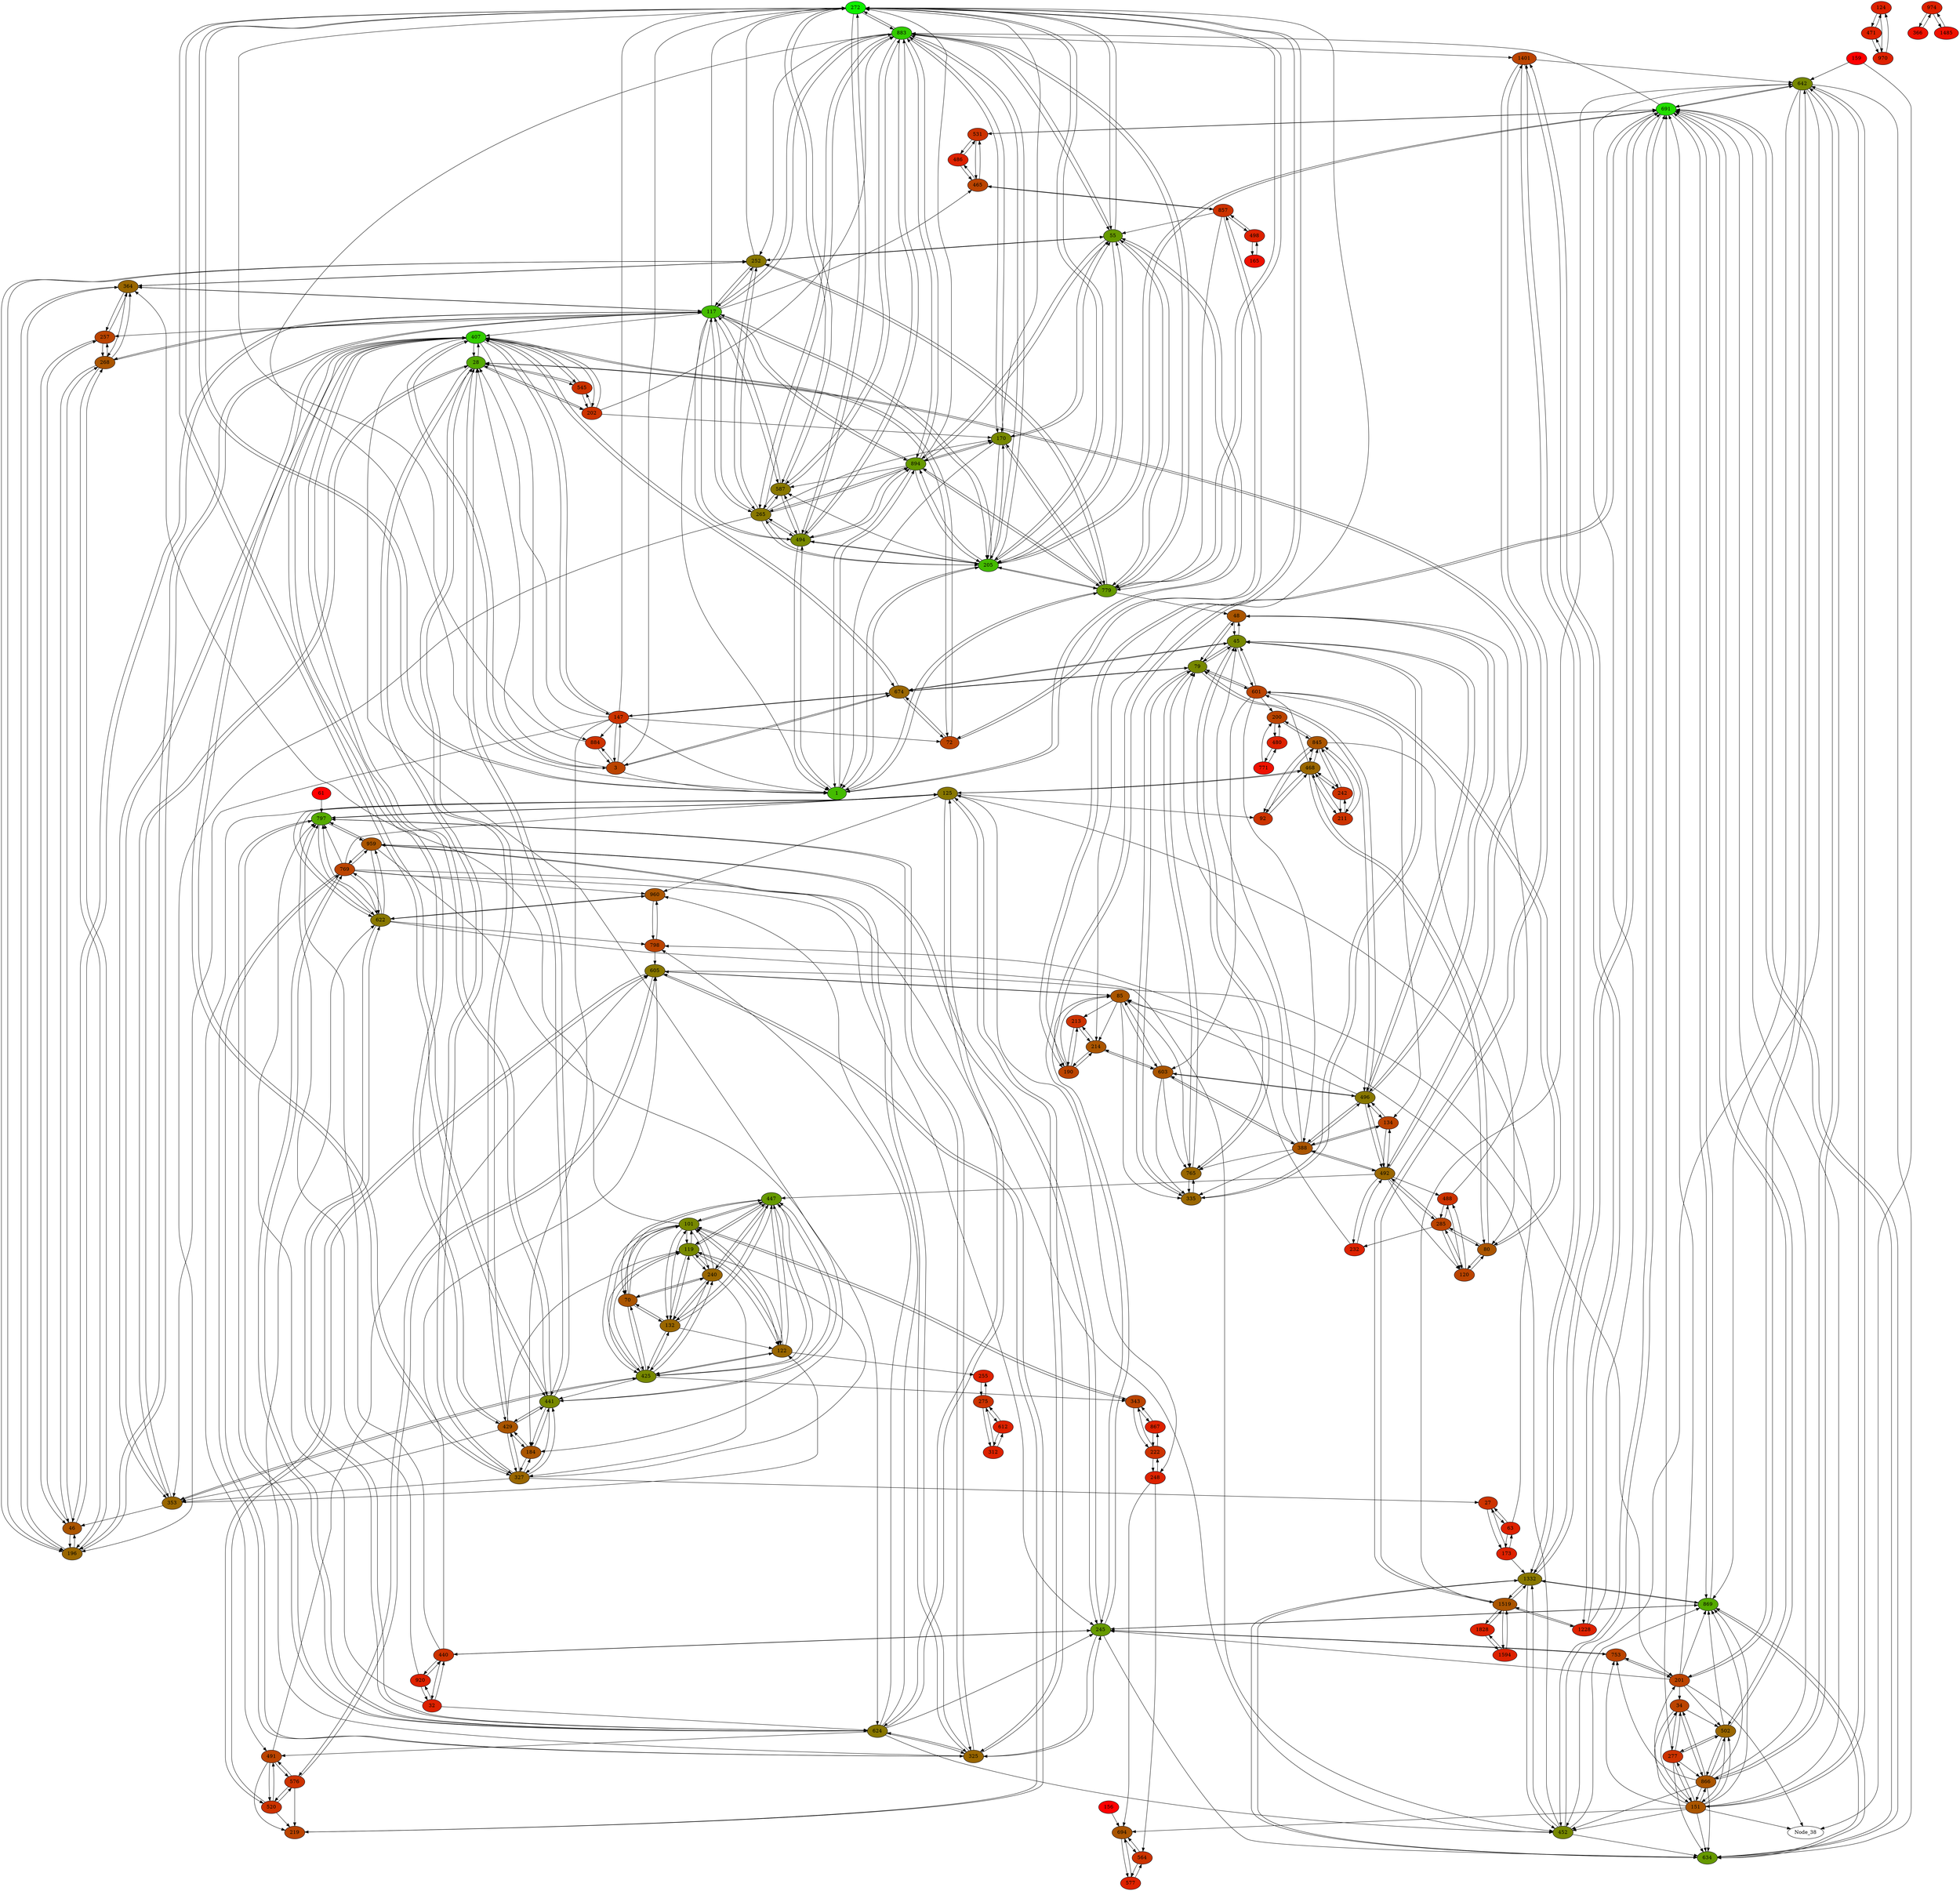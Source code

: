 digraph Friendship {


Node_272 [label="272", style="filled", fillcolor="#0FF00"];
Node_691 [label="691", style="filled", fillcolor="#22DD00"];
Node_407 [label="407", style="filled", fillcolor="#33CC00"];
Node_883 [label="883", style="filled", fillcolor="#33CC00"];
Node_1 [label="1", style="filled", fillcolor="#44BB00"];
Node_117 [label="117", style="filled", fillcolor="#44BB00"];
Node_205 [label="205", style="filled", fillcolor="#44BB00"];
Node_28 [label="28", style="filled", fillcolor="#55AA00"];
Node_797 [label="797", style="filled", fillcolor="#55AA00"];
Node_869 [label="869", style="filled", fillcolor="#55AA00"];
Node_55 [label="55", style="filled", fillcolor="#669900"];
Node_245 [label="245", style="filled", fillcolor="#669900"];
Node_447 [label="447", style="filled", fillcolor="#669900"];
Node_634 [label="634", style="filled", fillcolor="#669900"];
Node_779 [label="779", style="filled", fillcolor="#669900"];
Node_894 [label="894", style="filled", fillcolor="#669900"];
Node_45 [label="45", style="filled", fillcolor="#778800"];
Node_79 [label="79", style="filled", fillcolor="#778800"];
Node_101 [label="101", style="filled", fillcolor="#778800"];
Node_119 [label="119", style="filled", fillcolor="#778800"];
Node_170 [label="170", style="filled", fillcolor="#778800"];
Node_425 [label="425", style="filled", fillcolor="#778800"];
Node_441 [label="441", style="filled", fillcolor="#778800"];
Node_452 [label="452", style="filled", fillcolor="#778800"];
Node_494 [label="494", style="filled", fillcolor="#778800"];
Node_642 [label="642", style="filled", fillcolor="#778800"];
Node_125 [label="125", style="filled", fillcolor="#887700"];
Node_252 [label="252", style="filled", fillcolor="#887700"];
Node_265 [label="265", style="filled", fillcolor="#887700"];
Node_496 [label="496", style="filled", fillcolor="#887700"];
Node_587 [label="587", style="filled", fillcolor="#887700"];
Node_605 [label="605", style="filled", fillcolor="#887700"];
Node_622 [label="622", style="filled", fillcolor="#887700"];
Node_624 [label="624", style="filled", fillcolor="#887700"];
Node_1332 [label="1332", style="filled", fillcolor="#887700"];
Node_122 [label="122", style="filled", fillcolor="#996600"];
Node_132 [label="132", style="filled", fillcolor="#996600"];
Node_196 [label="196", style="filled", fillcolor="#996600"];
Node_240 [label="240", style="filled", fillcolor="#996600"];
Node_325 [label="325", style="filled", fillcolor="#996600"];
Node_327 [label="327", style="filled", fillcolor="#996600"];
Node_335 [label="335", style="filled", fillcolor="#996600"];
Node_353 [label="353", style="filled", fillcolor="#996600"];
Node_364 [label="364", style="filled", fillcolor="#996600"];
Node_468 [label="468", style="filled", fillcolor="#996600"];
Node_492 [label="492", style="filled", fillcolor="#996600"];
Node_502 [label="502", style="filled", fillcolor="#996600"];
Node_674 [label="674", style="filled", fillcolor="#996600"];
Node_765 [label="765", style="filled", fillcolor="#996600"];
Node_46 [label="46", style="filled", fillcolor="#AA5500"];
Node_48 [label="48", style="filled", fillcolor="#AA5500"];
Node_70 [label="70", style="filled", fillcolor="#AA5500"];
Node_80 [label="80", style="filled", fillcolor="#AA5500"];
Node_85 [label="85", style="filled", fillcolor="#AA5500"];
Node_151 [label="151", style="filled", fillcolor="#AA5500"];
Node_184 [label="184", style="filled", fillcolor="#AA5500"];
Node_214 [label="214", style="filled", fillcolor="#AA5500"];
Node_268 [label="268", style="filled", fillcolor="#AA5500"];
Node_388 [label="388", style="filled", fillcolor="#AA5500"];
Node_429 [label="429", style="filled", fillcolor="#AA5500"];
Node_603 [label="603", style="filled", fillcolor="#AA5500"];
Node_694 [label="694", style="filled", fillcolor="#AA5500"];
Node_845 [label="845", style="filled", fillcolor="#AA5500"];
Node_866 [label="866", style="filled", fillcolor="#AA5500"];
Node_959 [label="959", style="filled", fillcolor="#AA5500"];
Node_960 [label="960", style="filled", fillcolor="#AA5500"];
Node_1519 [label="1519", style="filled", fillcolor="#AA5500"];
Node_3 [label="3", style="filled", fillcolor="#BB4400"];
Node_34 [label="34", style="filled", fillcolor="#BB4400"];
Node_72 [label="72", style="filled", fillcolor="#BB4400"];
Node_120 [label="120", style="filled", fillcolor="#BB4400"];
Node_134 [label="134", style="filled", fillcolor="#BB4400"];
Node_190 [label="190", style="filled", fillcolor="#BB4400"];
Node_200 [label="200", style="filled", fillcolor="#BB4400"];
Node_201 [label="201", style="filled", fillcolor="#BB4400"];
Node_219 [label="219", style="filled", fillcolor="#BB4400"];
Node_257 [label="257", style="filled", fillcolor="#BB4400"];
Node_285 [label="285", style="filled", fillcolor="#BB4400"];
Node_343 [label="343", style="filled", fillcolor="#BB4400"];
Node_465 [label="465", style="filled", fillcolor="#BB4400"];
Node_491 [label="491", style="filled", fillcolor="#BB4400"];
Node_601 [label="601", style="filled", fillcolor="#BB4400"];
Node_753 [label="753", style="filled", fillcolor="#BB4400"];
Node_769 [label="769", style="filled", fillcolor="#BB4400"];
Node_798 [label="798", style="filled", fillcolor="#BB4400"];
Node_1401 [label="1401", style="filled", fillcolor="#BB4400"];
Node_27 [label="27", style="filled", fillcolor="#CC3300"];
Node_92 [label="92", style="filled", fillcolor="#CC3300"];
Node_147 [label="147", style="filled", fillcolor="#CC3300"];
Node_202 [label="202", style="filled", fillcolor="#CC3300"];
Node_211 [label="211", style="filled", fillcolor="#CC3300"];
Node_213 [label="213", style="filled", fillcolor="#CC3300"];
Node_222 [label="222", style="filled", fillcolor="#CC3300"];
Node_242 [label="242", style="filled", fillcolor="#CC3300"];
Node_275 [label="275", style="filled", fillcolor="#CC3300"];
Node_277 [label="277", style="filled", fillcolor="#CC3300"];
Node_440 [label="440", style="filled", fillcolor="#CC3300"];
Node_488 [label="488", style="filled", fillcolor="#CC3300"];
Node_520 [label="520", style="filled", fillcolor="#CC3300"];
Node_531 [label="531", style="filled", fillcolor="#CC3300"];
Node_545 [label="545", style="filled", fillcolor="#CC3300"];
Node_564 [label="564", style="filled", fillcolor="#CC3300"];
Node_576 [label="576", style="filled", fillcolor="#CC3300"];
Node_857 [label="857", style="filled", fillcolor="#CC3300"];
Node_884 [label="884", style="filled", fillcolor="#CC3300"];
Node_32 [label="32", style="filled", fillcolor="#DD2200"];
Node_63 [label="63", style="filled", fillcolor="#DD2200"];
Node_124 [label="124", style="filled", fillcolor="#DD2200"];
Node_173 [label="173", style="filled", fillcolor="#DD2200"];
Node_232 [label="232", style="filled", fillcolor="#DD2200"];
Node_248 [label="248", style="filled", fillcolor="#DD2200"];
Node_255 [label="255", style="filled", fillcolor="#DD2200"];
Node_312 [label="312", style="filled", fillcolor="#DD2200"];
Node_471 [label="471", style="filled", fillcolor="#DD2200"];
Node_480 [label="480", style="filled", fillcolor="#DD2200"];
Node_486 [label="486", style="filled", fillcolor="#DD2200"];
Node_498 [label="498", style="filled", fillcolor="#DD2200"];
Node_577 [label="577", style="filled", fillcolor="#DD2200"];
Node_612 [label="612", style="filled", fillcolor="#DD2200"];
Node_867 [label="867", style="filled", fillcolor="#DD2200"];
Node_920 [label="920", style="filled", fillcolor="#DD2200"];
Node_970 [label="970", style="filled", fillcolor="#DD2200"];
Node_974 [label="974", style="filled", fillcolor="#DD2200"];
Node_1228 [label="1228", style="filled", fillcolor="#DD2200"];
Node_1594 [label="1594", style="filled", fillcolor="#DD2200"];
Node_1828 [label="1828", style="filled", fillcolor="#DD2200"];
Node_165 [label="165", style="filled", fillcolor="#EE1100"];
Node_366 [label="366", style="filled", fillcolor="#EE1100"];
Node_771 [label="771", style="filled", fillcolor="#EE1100"];
Node_1485 [label="1485", style="filled", fillcolor="#EE1100"];
Node_61 [label="61", style="filled", fillcolor="#FF000"];
Node_156 [label="156", style="filled", fillcolor="#FF000"];
Node_159 [label="159", style="filled", fillcolor="#FF000"];

Node_1 -> Node_55;
Node_1 -> Node_205;
Node_1 -> Node_272;
Node_1 -> Node_494;
Node_1 -> Node_779;
Node_1 -> Node_894;
Node_3 -> Node_1;
Node_3 -> Node_28;
Node_3 -> Node_147;
Node_3 -> Node_272;
Node_3 -> Node_407;
Node_3 -> Node_674;
Node_3 -> Node_884;
Node_27 -> Node_63;
Node_27 -> Node_173;
Node_28 -> Node_202;
Node_28 -> Node_327;
Node_28 -> Node_353;
Node_28 -> Node_407;
Node_28 -> Node_429;
Node_28 -> Node_441;
Node_28 -> Node_492;
Node_28 -> Node_545;
Node_32 -> Node_440;
Node_32 -> Node_624;
Node_32 -> Node_797;
Node_32 -> Node_920;
Node_34 -> Node_151;
Node_34 -> Node_277;
Node_34 -> Node_502;
Node_34 -> Node_866;
Node_45 -> Node_48;
Node_45 -> Node_79;
Node_45 -> Node_335;
Node_45 -> Node_496;
Node_45 -> Node_601;
Node_45 -> Node_674;
Node_45 -> Node_765;
Node_46 -> Node_117;
Node_46 -> Node_196;
Node_46 -> Node_257;
Node_46 -> Node_268;
Node_48 -> Node_45;
Node_48 -> Node_79;
Node_48 -> Node_496;
Node_55 -> Node_1;
Node_55 -> Node_170;
Node_55 -> Node_205;
Node_55 -> Node_252;
Node_55 -> Node_272;
Node_55 -> Node_779;
Node_55 -> Node_883;
Node_55 -> Node_894;
Node_61 -> Node_797;
Node_63 -> Node_27;
Node_63 -> Node_125;
Node_63 -> Node_173;
Node_70 -> Node_101;
Node_70 -> Node_132;
Node_70 -> Node_240;
Node_70 -> Node_425;
Node_70 -> Node_447;
Node_72 -> Node_407;
Node_72 -> Node_674;
Node_72 -> Node_857;
Node_79 -> Node_45;
Node_79 -> Node_48;
Node_79 -> Node_335;
Node_79 -> Node_496;
Node_79 -> Node_601;
Node_79 -> Node_674;
Node_79 -> Node_765;
Node_80 -> Node_120;
Node_80 -> Node_285;
Node_80 -> Node_468;
Node_80 -> Node_601;
Node_85 -> Node_190;
Node_85 -> Node_213;
Node_85 -> Node_214;
Node_85 -> Node_335;
Node_85 -> Node_603;
Node_85 -> Node_605;
Node_85 -> Node_765;
Node_92 -> Node_468;
Node_92 -> Node_845;
Node_101 -> Node_70;
Node_101 -> Node_119;
Node_101 -> Node_122;
Node_101 -> Node_132;
Node_101 -> Node_240;
Node_101 -> Node_343;
Node_101 -> Node_364;
Node_101 -> Node_425;
Node_101 -> Node_447;
Node_117 -> Node_1;
Node_117 -> Node_46;
Node_117 -> Node_196;
Node_117 -> Node_205;
Node_117 -> Node_252;
Node_117 -> Node_257;
Node_117 -> Node_265;
Node_117 -> Node_268;
Node_117 -> Node_272;
Node_117 -> Node_364;
Node_117 -> Node_407;
Node_117 -> Node_465;
Node_117 -> Node_494;
Node_117 -> Node_587;
Node_117 -> Node_883;
Node_117 -> Node_894;
Node_119 -> Node_101;
Node_119 -> Node_122;
Node_119 -> Node_132;
Node_119 -> Node_240;
Node_119 -> Node_425;
Node_119 -> Node_447;
Node_120 -> Node_80;
Node_120 -> Node_285;
Node_120 -> Node_488;
Node_122 -> Node_101;
Node_122 -> Node_119;
Node_122 -> Node_255;
Node_122 -> Node_425;
Node_122 -> Node_447;
Node_124 -> Node_471;
Node_124 -> Node_970;
Node_125 -> Node_92;
Node_125 -> Node_248;
Node_125 -> Node_325;
Node_125 -> Node_468;
Node_125 -> Node_491;
Node_125 -> Node_622;
Node_125 -> Node_624;
Node_125 -> Node_797;
Node_125 -> Node_960;
Node_132 -> Node_70;
Node_132 -> Node_101;
Node_132 -> Node_119;
Node_132 -> Node_122;
Node_132 -> Node_240;
Node_132 -> Node_425;
Node_132 -> Node_447;
Node_134 -> Node_388;
Node_134 -> Node_492;
Node_134 -> Node_496;
Node_147 -> Node_1;
Node_147 -> Node_3;
Node_147 -> Node_28;
Node_147 -> Node_72;
Node_147 -> Node_184;
Node_147 -> Node_272;
Node_147 -> Node_353;
Node_147 -> Node_407;
Node_147 -> Node_674;
Node_147 -> Node_884;
Node_151 -> Node_34;
Node_151 -> Node_38;
Node_151 -> Node_201;
Node_151 -> Node_277;
Node_151 -> Node_452;
Node_151 -> Node_502;
Node_151 -> Node_634;
Node_151 -> Node_642;
Node_151 -> Node_691;
Node_151 -> Node_694;
Node_151 -> Node_753;
Node_151 -> Node_866;
Node_151 -> Node_869;
Node_156 -> Node_694;
Node_159 -> Node_38;
Node_159 -> Node_642;
Node_165 -> Node_498;
Node_170 -> Node_1;
Node_170 -> Node_55;
Node_170 -> Node_205;
Node_170 -> Node_779;
Node_170 -> Node_883;
Node_170 -> Node_894;
Node_173 -> Node_27;
Node_173 -> Node_63;
Node_173 -> Node_1332;
Node_184 -> Node_327;
Node_184 -> Node_429;
Node_184 -> Node_441;
Node_190 -> Node_85;
Node_190 -> Node_213;
Node_190 -> Node_214;
Node_190 -> Node_272;
Node_196 -> Node_46;
Node_196 -> Node_117;
Node_196 -> Node_252;
Node_196 -> Node_268;
Node_196 -> Node_364;
Node_200 -> Node_480;
Node_200 -> Node_845;
Node_201 -> Node_34;
Node_201 -> Node_38;
Node_201 -> Node_245;
Node_201 -> Node_502;
Node_201 -> Node_642;
Node_201 -> Node_691;
Node_201 -> Node_753;
Node_201 -> Node_869;
Node_202 -> Node_28;
Node_202 -> Node_170;
Node_202 -> Node_407;
Node_202 -> Node_545;
Node_202 -> Node_883;
Node_205 -> Node_1;
Node_205 -> Node_55;
Node_205 -> Node_117;
Node_205 -> Node_170;
Node_205 -> Node_265;
Node_205 -> Node_272;
Node_205 -> Node_494;
Node_205 -> Node_587;
Node_205 -> Node_691;
Node_205 -> Node_779;
Node_205 -> Node_883;
Node_205 -> Node_894;
Node_211 -> Node_242;
Node_211 -> Node_468;
Node_211 -> Node_845;
Node_213 -> Node_190;
Node_213 -> Node_214;
Node_214 -> Node_190;
Node_214 -> Node_213;
Node_214 -> Node_603;
Node_219 -> Node_605;
Node_222 -> Node_248;
Node_222 -> Node_343;
Node_222 -> Node_867;
Node_232 -> Node_492;
Node_232 -> Node_798;
Node_240 -> Node_70;
Node_240 -> Node_101;
Node_240 -> Node_119;
Node_240 -> Node_132;
Node_240 -> Node_327;
Node_240 -> Node_425;
Node_240 -> Node_447;
Node_242 -> Node_211;
Node_242 -> Node_468;
Node_242 -> Node_845;
Node_245 -> Node_325;
Node_245 -> Node_440;
Node_245 -> Node_634;
Node_245 -> Node_691;
Node_245 -> Node_753;
Node_245 -> Node_869;
Node_245 -> Node_959;
Node_248 -> Node_222;
Node_248 -> Node_564;
Node_248 -> Node_694;
Node_252 -> Node_55;
Node_252 -> Node_117;
Node_252 -> Node_196;
Node_252 -> Node_265;
Node_252 -> Node_272;
Node_252 -> Node_364;
Node_252 -> Node_779;
Node_255 -> Node_275;
Node_257 -> Node_46;
Node_257 -> Node_268;
Node_257 -> Node_364;
Node_265 -> Node_117;
Node_265 -> Node_170;
Node_265 -> Node_196;
Node_265 -> Node_205;
Node_265 -> Node_252;
Node_265 -> Node_494;
Node_265 -> Node_587;
Node_265 -> Node_883;
Node_265 -> Node_894;
Node_268 -> Node_46;
Node_268 -> Node_117;
Node_268 -> Node_196;
Node_268 -> Node_257;
Node_268 -> Node_364;
Node_272 -> Node_1;
Node_272 -> Node_55;
Node_272 -> Node_170;
Node_272 -> Node_190;
Node_272 -> Node_205;
Node_272 -> Node_214;
Node_272 -> Node_441;
Node_272 -> Node_494;
Node_272 -> Node_587;
Node_272 -> Node_779;
Node_272 -> Node_883;
Node_275 -> Node_255;
Node_275 -> Node_312;
Node_275 -> Node_612;
Node_277 -> Node_34;
Node_277 -> Node_151;
Node_277 -> Node_502;
Node_277 -> Node_634;
Node_277 -> Node_691;
Node_277 -> Node_866;
Node_285 -> Node_80;
Node_285 -> Node_120;
Node_285 -> Node_232;
Node_285 -> Node_488;
Node_285 -> Node_492;
Node_312 -> Node_275;
Node_312 -> Node_612;
Node_325 -> Node_125;
Node_325 -> Node_245;
Node_325 -> Node_622;
Node_325 -> Node_624;
Node_325 -> Node_769;
Node_325 -> Node_797;
Node_325 -> Node_959;
Node_327 -> Node_27;
Node_327 -> Node_28;
Node_327 -> Node_119;
Node_327 -> Node_184;
Node_327 -> Node_353;
Node_327 -> Node_407;
Node_327 -> Node_429;
Node_327 -> Node_441;
Node_335 -> Node_45;
Node_335 -> Node_79;
Node_335 -> Node_765;
Node_343 -> Node_101;
Node_343 -> Node_222;
Node_343 -> Node_867;
Node_353 -> Node_28;
Node_353 -> Node_46;
Node_353 -> Node_122;
Node_353 -> Node_407;
Node_353 -> Node_425;
Node_364 -> Node_117;
Node_364 -> Node_196;
Node_364 -> Node_252;
Node_364 -> Node_257;
Node_364 -> Node_268;
Node_366 -> Node_974;
Node_388 -> Node_45;
Node_388 -> Node_79;
Node_388 -> Node_134;
Node_388 -> Node_335;
Node_388 -> Node_492;
Node_388 -> Node_496;
Node_388 -> Node_603;
Node_388 -> Node_765;
Node_407 -> Node_3;
Node_407 -> Node_28;
Node_407 -> Node_72;
Node_407 -> Node_147;
Node_407 -> Node_184;
Node_407 -> Node_202;
Node_407 -> Node_327;
Node_407 -> Node_353;
Node_407 -> Node_429;
Node_407 -> Node_441;
Node_407 -> Node_545;
Node_407 -> Node_674;
Node_407 -> Node_884;
Node_425 -> Node_70;
Node_425 -> Node_101;
Node_425 -> Node_119;
Node_425 -> Node_122;
Node_425 -> Node_132;
Node_425 -> Node_240;
Node_425 -> Node_343;
Node_425 -> Node_353;
Node_425 -> Node_441;
Node_425 -> Node_447;
Node_429 -> Node_28;
Node_429 -> Node_119;
Node_429 -> Node_184;
Node_429 -> Node_327;
Node_429 -> Node_353;
Node_429 -> Node_407;
Node_429 -> Node_441;
Node_440 -> Node_32;
Node_440 -> Node_245;
Node_440 -> Node_605;
Node_440 -> Node_797;
Node_440 -> Node_920;
Node_441 -> Node_28;
Node_441 -> Node_184;
Node_441 -> Node_272;
Node_441 -> Node_327;
Node_441 -> Node_407;
Node_441 -> Node_429;
Node_441 -> Node_447;
Node_447 -> Node_70;
Node_447 -> Node_101;
Node_447 -> Node_119;
Node_447 -> Node_122;
Node_447 -> Node_132;
Node_447 -> Node_240;
Node_447 -> Node_425;
Node_447 -> Node_441;
Node_452 -> Node_85;
Node_452 -> Node_634;
Node_452 -> Node_691;
Node_452 -> Node_869;
Node_452 -> Node_1332;
Node_465 -> Node_486;
Node_465 -> Node_531;
Node_465 -> Node_857;
Node_468 -> Node_80;
Node_468 -> Node_92;
Node_468 -> Node_125;
Node_468 -> Node_211;
Node_468 -> Node_242;
Node_468 -> Node_601;
Node_468 -> Node_845;
Node_471 -> Node_124;
Node_471 -> Node_970;
Node_480 -> Node_200;
Node_480 -> Node_771;
Node_486 -> Node_465;
Node_486 -> Node_531;
Node_488 -> Node_48;
Node_488 -> Node_120;
Node_488 -> Node_285;
Node_491 -> Node_219;
Node_491 -> Node_520;
Node_491 -> Node_576;
Node_491 -> Node_605;
Node_492 -> Node_28;
Node_492 -> Node_120;
Node_492 -> Node_134;
Node_492 -> Node_232;
Node_492 -> Node_285;
Node_492 -> Node_388;
Node_492 -> Node_447;
Node_492 -> Node_488;
Node_492 -> Node_496;
Node_494 -> Node_1;
Node_494 -> Node_117;
Node_494 -> Node_205;
Node_494 -> Node_265;
Node_494 -> Node_272;
Node_494 -> Node_587;
Node_494 -> Node_883;
Node_494 -> Node_894;
Node_496 -> Node_45;
Node_496 -> Node_48;
Node_496 -> Node_79;
Node_496 -> Node_85;
Node_496 -> Node_134;
Node_496 -> Node_388;
Node_496 -> Node_492;
Node_496 -> Node_603;
Node_498 -> Node_165;
Node_498 -> Node_857;
Node_502 -> Node_151;
Node_502 -> Node_277;
Node_502 -> Node_691;
Node_502 -> Node_866;
Node_502 -> Node_869;
Node_520 -> Node_219;
Node_520 -> Node_491;
Node_520 -> Node_576;
Node_520 -> Node_605;
Node_531 -> Node_465;
Node_531 -> Node_486;
Node_531 -> Node_691;
Node_545 -> Node_28;
Node_545 -> Node_202;
Node_545 -> Node_407;
Node_564 -> Node_577;
Node_564 -> Node_694;
Node_576 -> Node_219;
Node_576 -> Node_491;
Node_576 -> Node_520;
Node_576 -> Node_605;
Node_577 -> Node_564;
Node_577 -> Node_694;
Node_587 -> Node_117;
Node_587 -> Node_265;
Node_587 -> Node_272;
Node_587 -> Node_494;
Node_587 -> Node_883;
Node_601 -> Node_45;
Node_601 -> Node_79;
Node_601 -> Node_80;
Node_601 -> Node_134;
Node_601 -> Node_200;
Node_601 -> Node_388;
Node_601 -> Node_603;
Node_603 -> Node_85;
Node_603 -> Node_214;
Node_603 -> Node_335;
Node_603 -> Node_388;
Node_603 -> Node_496;
Node_603 -> Node_765;
Node_605 -> Node_85;
Node_605 -> Node_201;
Node_605 -> Node_219;
Node_605 -> Node_520;
Node_605 -> Node_576;
Node_612 -> Node_275;
Node_612 -> Node_312;
Node_622 -> Node_125;
Node_622 -> Node_452;
Node_622 -> Node_624;
Node_622 -> Node_769;
Node_622 -> Node_797;
Node_622 -> Node_798;
Node_622 -> Node_959;
Node_622 -> Node_960;
Node_624 -> Node_125;
Node_624 -> Node_245;
Node_624 -> Node_325;
Node_624 -> Node_452;
Node_624 -> Node_491;
Node_624 -> Node_622;
Node_624 -> Node_769;
Node_624 -> Node_797;
Node_624 -> Node_798;
Node_624 -> Node_960;
Node_634 -> Node_691;
Node_634 -> Node_869;
Node_634 -> Node_1332;
Node_642 -> Node_151;
Node_642 -> Node_201;
Node_642 -> Node_452;
Node_642 -> Node_634;
Node_642 -> Node_691;
Node_642 -> Node_866;
Node_642 -> Node_869;
Node_674 -> Node_3;
Node_674 -> Node_45;
Node_674 -> Node_72;
Node_674 -> Node_79;
Node_674 -> Node_147;
Node_674 -> Node_407;
Node_691 -> Node_205;
Node_691 -> Node_245;
Node_691 -> Node_452;
Node_691 -> Node_502;
Node_691 -> Node_531;
Node_691 -> Node_634;
Node_691 -> Node_642;
Node_691 -> Node_869;
Node_691 -> Node_883;
Node_691 -> Node_1332;
Node_694 -> Node_564;
Node_694 -> Node_577;
Node_753 -> Node_201;
Node_753 -> Node_245;
Node_765 -> Node_45;
Node_765 -> Node_79;
Node_765 -> Node_335;
Node_769 -> Node_125;
Node_769 -> Node_245;
Node_769 -> Node_325;
Node_769 -> Node_452;
Node_769 -> Node_622;
Node_769 -> Node_624;
Node_769 -> Node_797;
Node_769 -> Node_959;
Node_769 -> Node_960;
Node_771 -> Node_200;
Node_771 -> Node_480;
Node_779 -> Node_1;
Node_779 -> Node_48;
Node_779 -> Node_55;
Node_779 -> Node_170;
Node_779 -> Node_205;
Node_779 -> Node_252;
Node_779 -> Node_272;
Node_779 -> Node_883;
Node_779 -> Node_894;
Node_797 -> Node_125;
Node_797 -> Node_325;
Node_797 -> Node_622;
Node_797 -> Node_624;
Node_797 -> Node_959;
Node_798 -> Node_605;
Node_798 -> Node_960;
Node_845 -> Node_80;
Node_845 -> Node_92;
Node_845 -> Node_200;
Node_845 -> Node_211;
Node_845 -> Node_242;
Node_845 -> Node_468;
Node_857 -> Node_55;
Node_857 -> Node_72;
Node_857 -> Node_465;
Node_857 -> Node_498;
Node_857 -> Node_779;
Node_866 -> Node_34;
Node_866 -> Node_151;
Node_866 -> Node_452;
Node_866 -> Node_502;
Node_866 -> Node_634;
Node_866 -> Node_642;
Node_866 -> Node_691;
Node_866 -> Node_753;
Node_866 -> Node_869;
Node_867 -> Node_222;
Node_867 -> Node_343;
Node_869 -> Node_245;
Node_869 -> Node_634;
Node_869 -> Node_691;
Node_869 -> Node_1332;
Node_883 -> Node_1;
Node_883 -> Node_55;
Node_883 -> Node_117;
Node_883 -> Node_170;
Node_883 -> Node_205;
Node_883 -> Node_252;
Node_883 -> Node_265;
Node_883 -> Node_272;
Node_883 -> Node_494;
Node_883 -> Node_587;
Node_883 -> Node_779;
Node_883 -> Node_894;
Node_883 -> Node_1401;
Node_884 -> Node_3;
Node_884 -> Node_272;
Node_894 -> Node_1;
Node_894 -> Node_55;
Node_894 -> Node_117;
Node_894 -> Node_170;
Node_894 -> Node_205;
Node_894 -> Node_265;
Node_894 -> Node_272;
Node_894 -> Node_494;
Node_894 -> Node_587;
Node_894 -> Node_779;
Node_894 -> Node_883;
Node_920 -> Node_32;
Node_920 -> Node_440;
Node_920 -> Node_797;
Node_959 -> Node_245;
Node_959 -> Node_325;
Node_959 -> Node_622;
Node_959 -> Node_624;
Node_959 -> Node_769;
Node_959 -> Node_797;
Node_960 -> Node_622;
Node_960 -> Node_798;
Node_970 -> Node_124;
Node_970 -> Node_471;
Node_974 -> Node_366;
Node_974 -> Node_1485;
Node_1228 -> Node_642;
Node_1228 -> Node_1401;
Node_1228 -> Node_1519;
Node_1332 -> Node_452;
Node_1332 -> Node_634;
Node_1332 -> Node_691;
Node_1332 -> Node_869;
Node_1332 -> Node_1401;
Node_1332 -> Node_1519;
Node_1401 -> Node_642;
Node_1401 -> Node_1228;
Node_1401 -> Node_1332;
Node_1401 -> Node_1519;
Node_1485 -> Node_974;
Node_1519 -> Node_642;
Node_1519 -> Node_1228;
Node_1519 -> Node_1332;
Node_1519 -> Node_1401;
Node_1519 -> Node_1594;
Node_1519 -> Node_1828;
Node_1594 -> Node_1519;
Node_1594 -> Node_1828;
Node_1828 -> Node_1519;
Node_1828 -> Node_1594;

}